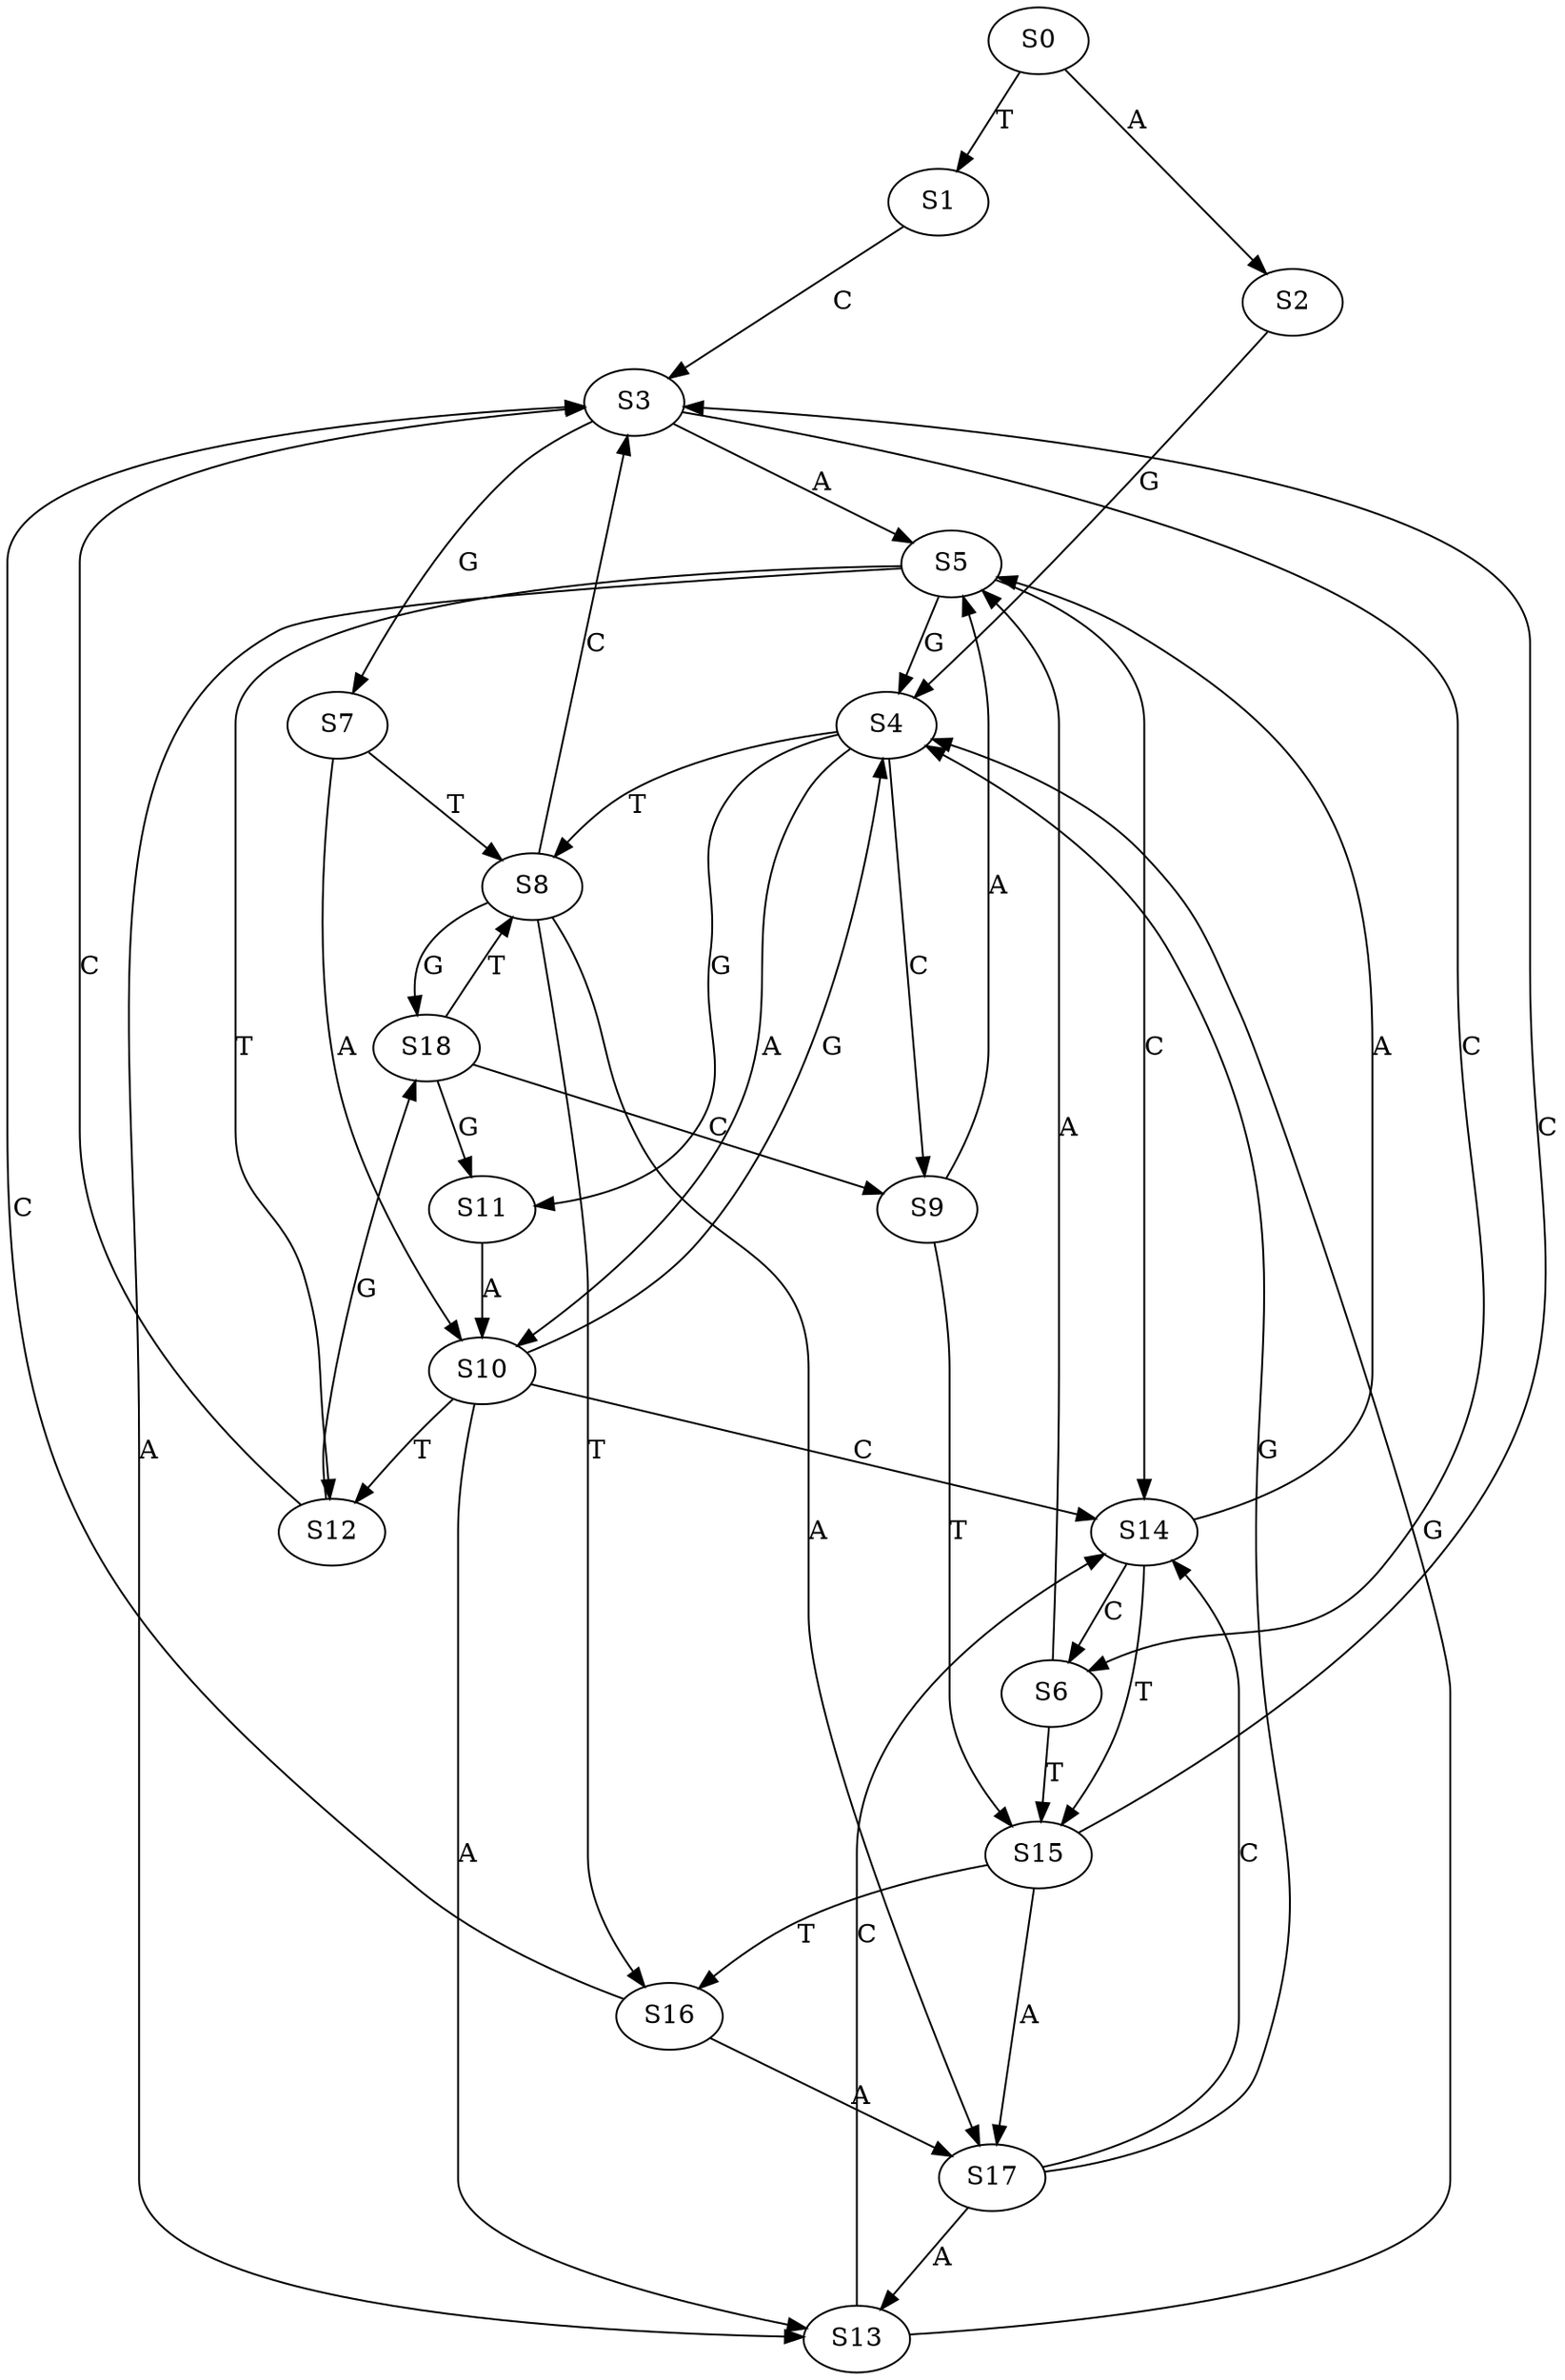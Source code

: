 strict digraph  {
	S0 -> S1 [ label = T ];
	S0 -> S2 [ label = A ];
	S1 -> S3 [ label = C ];
	S2 -> S4 [ label = G ];
	S3 -> S5 [ label = A ];
	S3 -> S6 [ label = C ];
	S3 -> S7 [ label = G ];
	S4 -> S8 [ label = T ];
	S4 -> S9 [ label = C ];
	S4 -> S10 [ label = A ];
	S4 -> S11 [ label = G ];
	S5 -> S4 [ label = G ];
	S5 -> S12 [ label = T ];
	S5 -> S13 [ label = A ];
	S5 -> S14 [ label = C ];
	S6 -> S5 [ label = A ];
	S6 -> S15 [ label = T ];
	S7 -> S10 [ label = A ];
	S7 -> S8 [ label = T ];
	S8 -> S3 [ label = C ];
	S8 -> S16 [ label = T ];
	S8 -> S17 [ label = A ];
	S8 -> S18 [ label = G ];
	S9 -> S5 [ label = A ];
	S9 -> S15 [ label = T ];
	S10 -> S13 [ label = A ];
	S10 -> S12 [ label = T ];
	S10 -> S14 [ label = C ];
	S10 -> S4 [ label = G ];
	S11 -> S10 [ label = A ];
	S12 -> S18 [ label = G ];
	S12 -> S3 [ label = C ];
	S13 -> S4 [ label = G ];
	S13 -> S14 [ label = C ];
	S14 -> S6 [ label = C ];
	S14 -> S15 [ label = T ];
	S14 -> S5 [ label = A ];
	S15 -> S16 [ label = T ];
	S15 -> S3 [ label = C ];
	S15 -> S17 [ label = A ];
	S16 -> S17 [ label = A ];
	S16 -> S3 [ label = C ];
	S17 -> S4 [ label = G ];
	S17 -> S14 [ label = C ];
	S17 -> S13 [ label = A ];
	S18 -> S9 [ label = C ];
	S18 -> S11 [ label = G ];
	S18 -> S8 [ label = T ];
}
